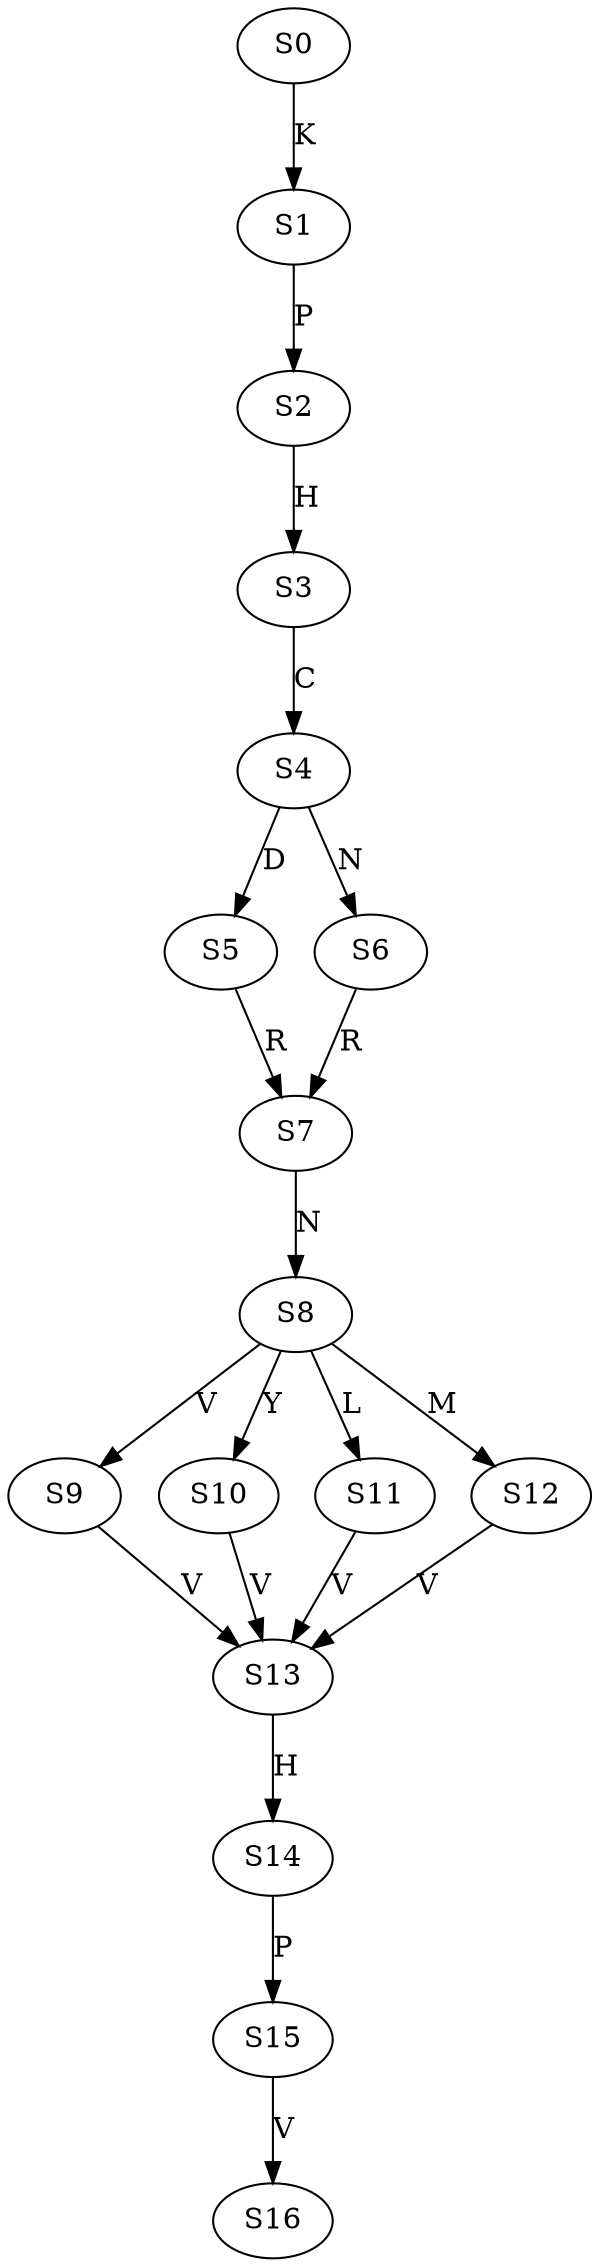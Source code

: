 strict digraph  {
	S0 -> S1 [ label = K ];
	S1 -> S2 [ label = P ];
	S2 -> S3 [ label = H ];
	S3 -> S4 [ label = C ];
	S4 -> S5 [ label = D ];
	S4 -> S6 [ label = N ];
	S5 -> S7 [ label = R ];
	S6 -> S7 [ label = R ];
	S7 -> S8 [ label = N ];
	S8 -> S9 [ label = V ];
	S8 -> S10 [ label = Y ];
	S8 -> S11 [ label = L ];
	S8 -> S12 [ label = M ];
	S9 -> S13 [ label = V ];
	S10 -> S13 [ label = V ];
	S11 -> S13 [ label = V ];
	S12 -> S13 [ label = V ];
	S13 -> S14 [ label = H ];
	S14 -> S15 [ label = P ];
	S15 -> S16 [ label = V ];
}
